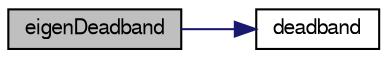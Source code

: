 digraph "eigenDeadband"
{
  edge [fontname="FreeSans",fontsize="10",labelfontname="FreeSans",labelfontsize="10"];
  node [fontname="FreeSans",fontsize="10",shape=record];
  rankdir="LR";
  Node1 [label="eigenDeadband",height=0.2,width=0.4,color="black", fillcolor="grey75", style="filled", fontcolor="black"];
  Node1 -> Node2 [color="midnightblue",fontsize="10",style="solid",fontname="FreeSans"];
  Node2 [label="deadband",height=0.2,width=0.4,color="black", fillcolor="white", style="filled",URL="$de/df0/utilities_8h.html#a2ecabd546948cea7bb3c432258a1b2ac"];
}
